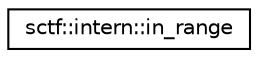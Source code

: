 digraph "Graphical Class Hierarchy"
{
  edge [fontname="Helvetica",fontsize="10",labelfontname="Helvetica",labelfontsize="10"];
  node [fontname="Helvetica",fontsize="10",shape=record];
  rankdir="LR";
  Node0 [label="sctf::intern::in_range",height=0.2,width=0.4,color="black", fillcolor="white", style="filled",URL="$classsctf_1_1intern_1_1in__range.html"];
}
